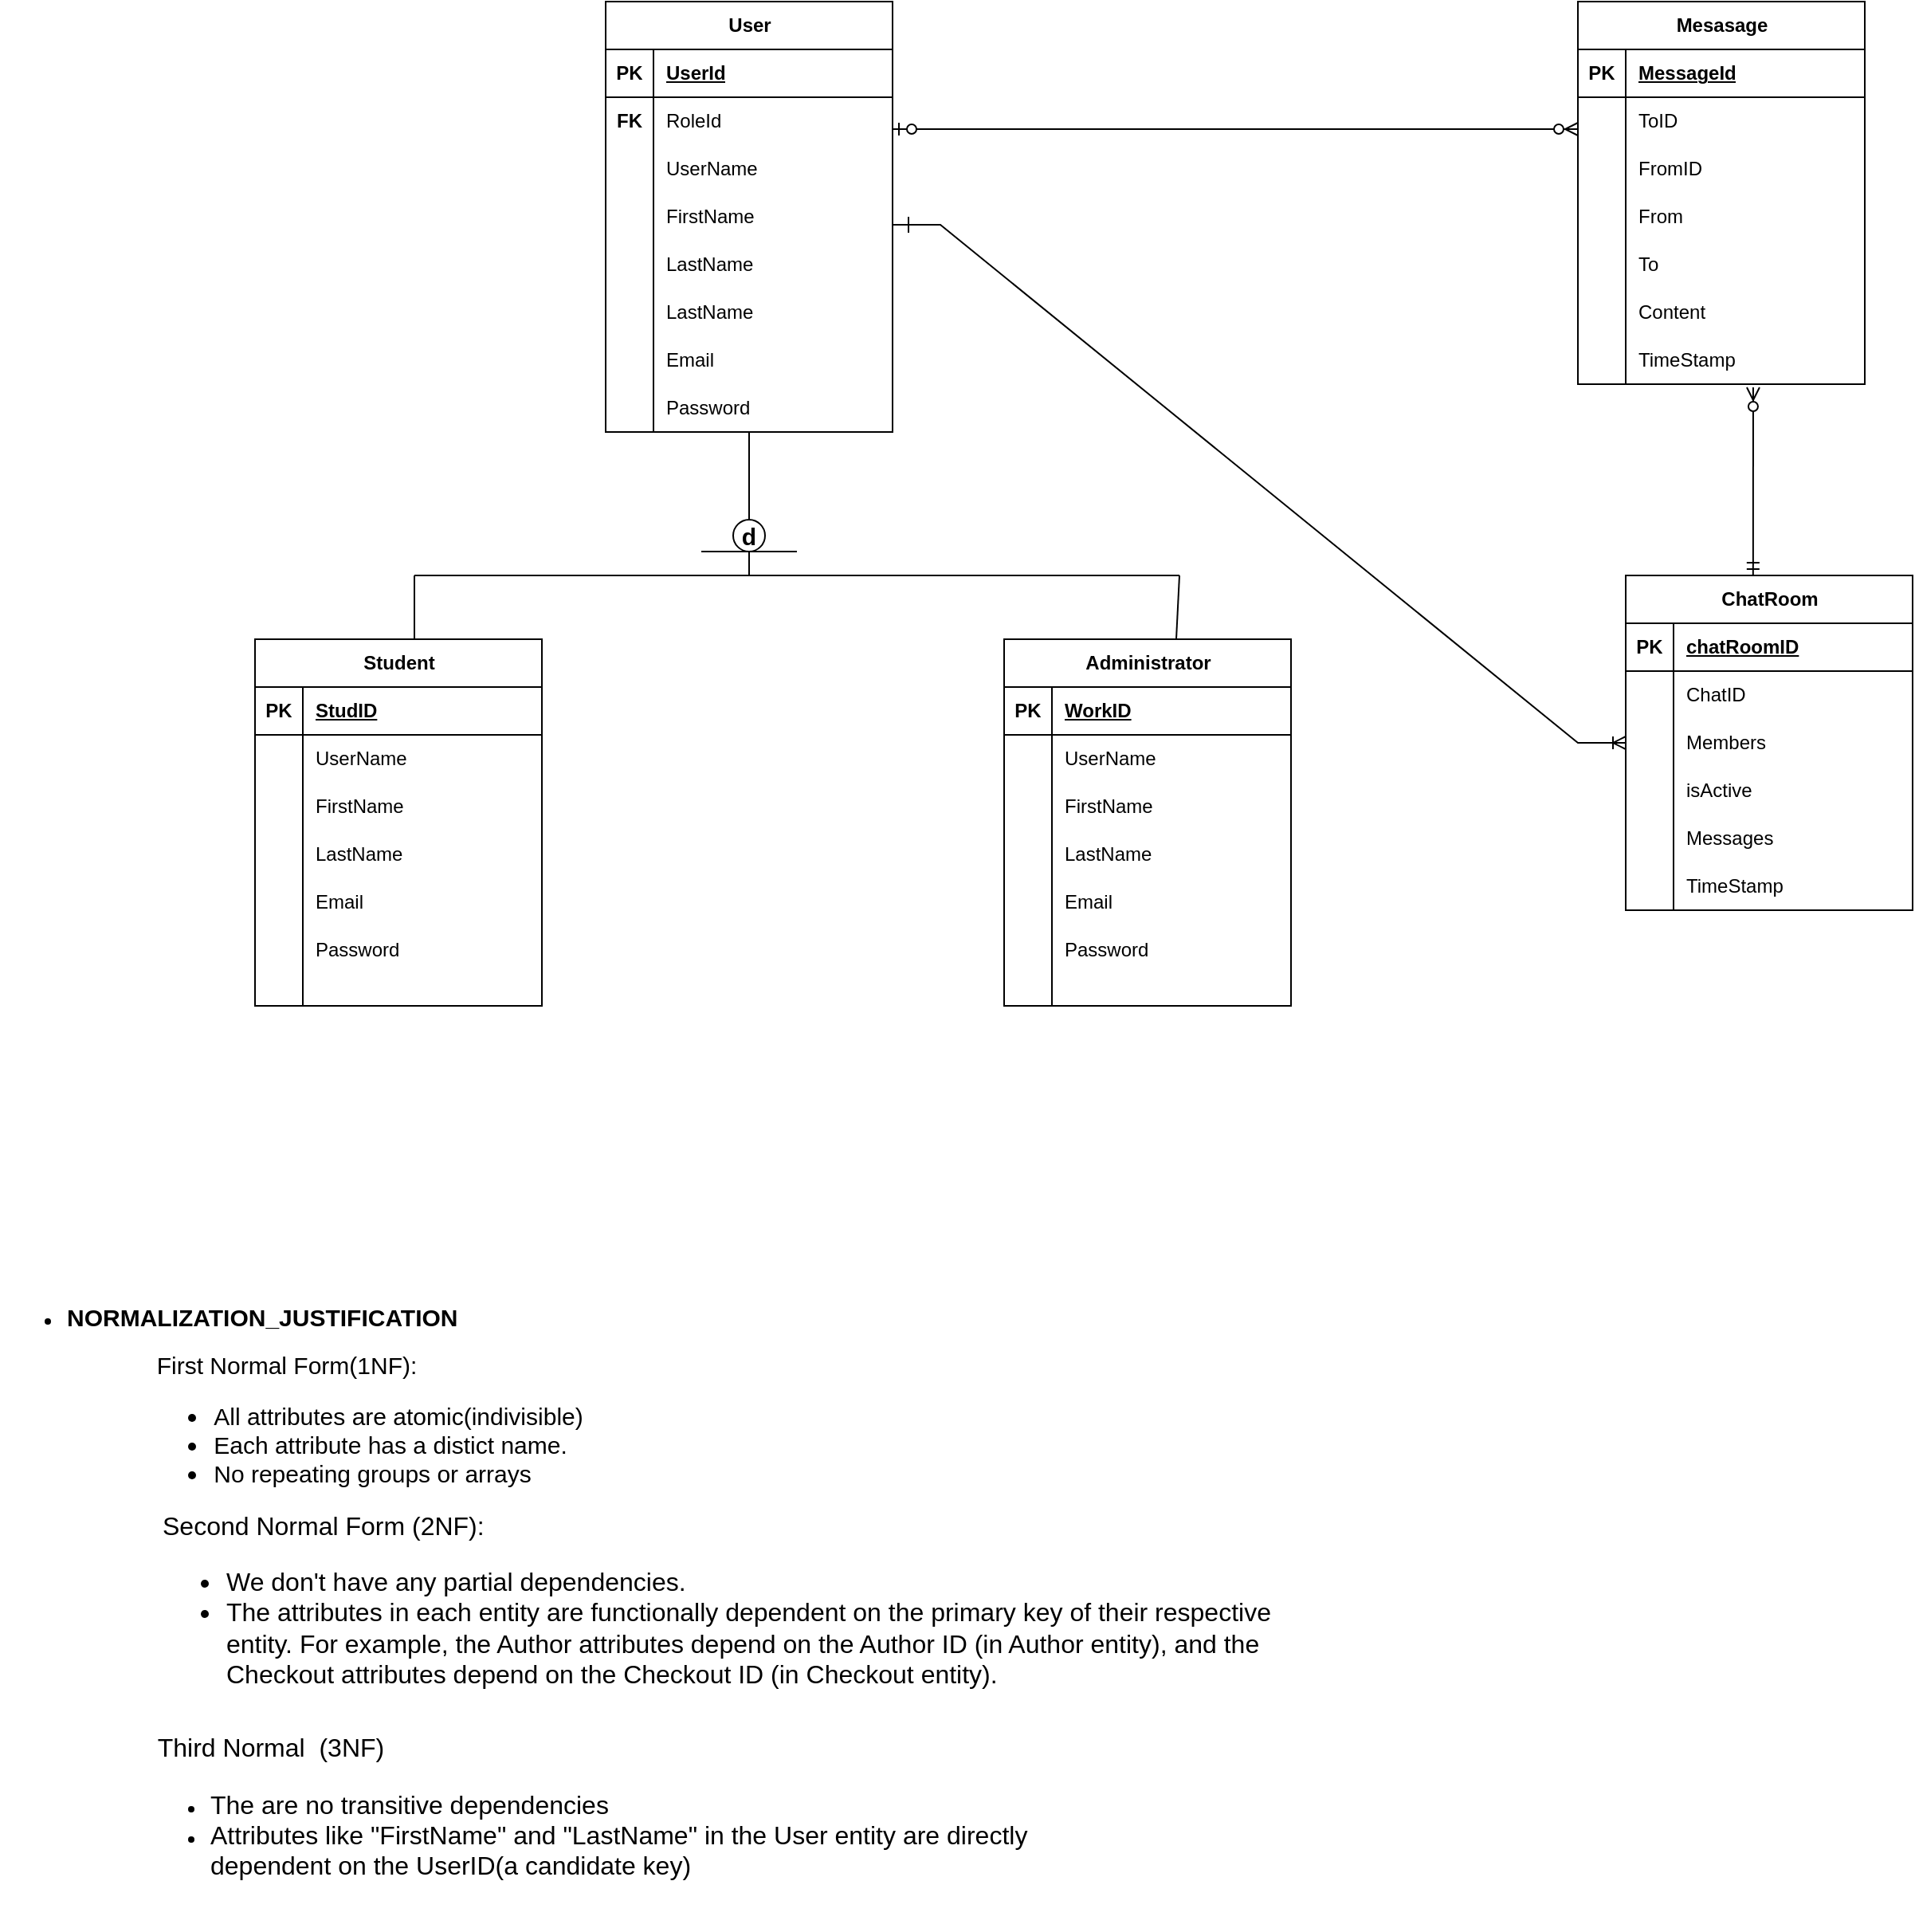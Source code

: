 <mxfile version="21.6.8" type="device">
  <diagram id="R2lEEEUBdFMjLlhIrx00" name="Page-1">
    <mxGraphModel dx="2214" dy="656" grid="1" gridSize="10" guides="1" tooltips="1" connect="1" arrows="1" fold="1" page="1" pageScale="1" pageWidth="1100" pageHeight="850" math="0" shadow="0" extFonts="Permanent Marker^https://fonts.googleapis.com/css?family=Permanent+Marker">
      <root>
        <mxCell id="0" />
        <mxCell id="1" parent="0" />
        <mxCell id="B_GMouocm1tS9XnrQGnn-32" value="" style="endArrow=none;html=1;rounded=0;entryX=0.5;entryY=1;entryDx=0;entryDy=0;" parent="1" edge="1" target="B_GMouocm1tS9XnrQGnn-30">
          <mxGeometry width="50" height="50" relative="1" as="geometry">
            <mxPoint x="-310" y="440" as="sourcePoint" />
            <mxPoint x="-250" y="395" as="targetPoint" />
          </mxGeometry>
        </mxCell>
        <mxCell id="B_GMouocm1tS9XnrQGnn-33" value="" style="endArrow=none;html=1;rounded=0;exitX=0.5;exitY=0;exitDx=0;exitDy=0;" parent="1" source="B_GMouocm1tS9XnrQGnn-30" edge="1" target="L_yw9Xob3HqOd8wi7SxS-110">
          <mxGeometry width="50" height="50" relative="1" as="geometry">
            <mxPoint x="80" y="260" as="sourcePoint" />
            <mxPoint x="80" y="220" as="targetPoint" />
          </mxGeometry>
        </mxCell>
        <mxCell id="B_GMouocm1tS9XnrQGnn-34" value="" style="endArrow=none;html=1;rounded=0;" parent="1" edge="1">
          <mxGeometry width="50" height="50" relative="1" as="geometry">
            <mxPoint x="-520" y="440" as="sourcePoint" />
            <mxPoint x="-40" y="440" as="targetPoint" />
            <Array as="points" />
          </mxGeometry>
        </mxCell>
        <mxCell id="B_GMouocm1tS9XnrQGnn-30" value="&lt;b&gt;&lt;font style=&quot;font-size: 15px;&quot;&gt;d&lt;/font&gt;&lt;/b&gt;" style="ellipse;whiteSpace=wrap;html=1;aspect=fixed;" parent="1" vertex="1">
          <mxGeometry x="-320" y="405" width="20" height="20" as="geometry" />
        </mxCell>
        <mxCell id="L_yw9Xob3HqOd8wi7SxS-33" value="Mesasage" style="shape=table;startSize=30;container=1;collapsible=1;childLayout=tableLayout;fixedRows=1;rowLines=0;fontStyle=1;align=center;resizeLast=1;html=1;" vertex="1" parent="1">
          <mxGeometry x="210" y="80" width="180" height="240" as="geometry" />
        </mxCell>
        <mxCell id="L_yw9Xob3HqOd8wi7SxS-34" value="" style="shape=tableRow;horizontal=0;startSize=0;swimlaneHead=0;swimlaneBody=0;fillColor=none;collapsible=0;dropTarget=0;points=[[0,0.5],[1,0.5]];portConstraint=eastwest;top=0;left=0;right=0;bottom=1;" vertex="1" parent="L_yw9Xob3HqOd8wi7SxS-33">
          <mxGeometry y="30" width="180" height="30" as="geometry" />
        </mxCell>
        <mxCell id="L_yw9Xob3HqOd8wi7SxS-35" value="PK" style="shape=partialRectangle;connectable=0;fillColor=none;top=0;left=0;bottom=0;right=0;fontStyle=1;overflow=hidden;whiteSpace=wrap;html=1;" vertex="1" parent="L_yw9Xob3HqOd8wi7SxS-34">
          <mxGeometry width="30" height="30" as="geometry">
            <mxRectangle width="30" height="30" as="alternateBounds" />
          </mxGeometry>
        </mxCell>
        <mxCell id="L_yw9Xob3HqOd8wi7SxS-36" value="MessageId" style="shape=partialRectangle;connectable=0;fillColor=none;top=0;left=0;bottom=0;right=0;align=left;spacingLeft=6;fontStyle=5;overflow=hidden;whiteSpace=wrap;html=1;" vertex="1" parent="L_yw9Xob3HqOd8wi7SxS-34">
          <mxGeometry x="30" width="150" height="30" as="geometry">
            <mxRectangle width="150" height="30" as="alternateBounds" />
          </mxGeometry>
        </mxCell>
        <mxCell id="L_yw9Xob3HqOd8wi7SxS-37" value="" style="shape=tableRow;horizontal=0;startSize=0;swimlaneHead=0;swimlaneBody=0;fillColor=none;collapsible=0;dropTarget=0;points=[[0,0.5],[1,0.5]];portConstraint=eastwest;top=0;left=0;right=0;bottom=0;" vertex="1" parent="L_yw9Xob3HqOd8wi7SxS-33">
          <mxGeometry y="60" width="180" height="30" as="geometry" />
        </mxCell>
        <mxCell id="L_yw9Xob3HqOd8wi7SxS-38" value="" style="shape=partialRectangle;connectable=0;fillColor=none;top=0;left=0;bottom=0;right=0;editable=1;overflow=hidden;whiteSpace=wrap;html=1;" vertex="1" parent="L_yw9Xob3HqOd8wi7SxS-37">
          <mxGeometry width="30" height="30" as="geometry">
            <mxRectangle width="30" height="30" as="alternateBounds" />
          </mxGeometry>
        </mxCell>
        <mxCell id="L_yw9Xob3HqOd8wi7SxS-39" value="ToID" style="shape=partialRectangle;connectable=0;fillColor=none;top=0;left=0;bottom=0;right=0;align=left;spacingLeft=6;overflow=hidden;whiteSpace=wrap;html=1;" vertex="1" parent="L_yw9Xob3HqOd8wi7SxS-37">
          <mxGeometry x="30" width="150" height="30" as="geometry">
            <mxRectangle width="150" height="30" as="alternateBounds" />
          </mxGeometry>
        </mxCell>
        <mxCell id="L_yw9Xob3HqOd8wi7SxS-40" value="" style="shape=tableRow;horizontal=0;startSize=0;swimlaneHead=0;swimlaneBody=0;fillColor=none;collapsible=0;dropTarget=0;points=[[0,0.5],[1,0.5]];portConstraint=eastwest;top=0;left=0;right=0;bottom=0;" vertex="1" parent="L_yw9Xob3HqOd8wi7SxS-33">
          <mxGeometry y="90" width="180" height="30" as="geometry" />
        </mxCell>
        <mxCell id="L_yw9Xob3HqOd8wi7SxS-41" value="" style="shape=partialRectangle;connectable=0;fillColor=none;top=0;left=0;bottom=0;right=0;editable=1;overflow=hidden;whiteSpace=wrap;html=1;" vertex="1" parent="L_yw9Xob3HqOd8wi7SxS-40">
          <mxGeometry width="30" height="30" as="geometry">
            <mxRectangle width="30" height="30" as="alternateBounds" />
          </mxGeometry>
        </mxCell>
        <mxCell id="L_yw9Xob3HqOd8wi7SxS-42" value="FromID" style="shape=partialRectangle;connectable=0;fillColor=none;top=0;left=0;bottom=0;right=0;align=left;spacingLeft=6;overflow=hidden;whiteSpace=wrap;html=1;" vertex="1" parent="L_yw9Xob3HqOd8wi7SxS-40">
          <mxGeometry x="30" width="150" height="30" as="geometry">
            <mxRectangle width="150" height="30" as="alternateBounds" />
          </mxGeometry>
        </mxCell>
        <mxCell id="L_yw9Xob3HqOd8wi7SxS-43" value="" style="shape=tableRow;horizontal=0;startSize=0;swimlaneHead=0;swimlaneBody=0;fillColor=none;collapsible=0;dropTarget=0;points=[[0,0.5],[1,0.5]];portConstraint=eastwest;top=0;left=0;right=0;bottom=0;" vertex="1" parent="L_yw9Xob3HqOd8wi7SxS-33">
          <mxGeometry y="120" width="180" height="30" as="geometry" />
        </mxCell>
        <mxCell id="L_yw9Xob3HqOd8wi7SxS-44" value="" style="shape=partialRectangle;connectable=0;fillColor=none;top=0;left=0;bottom=0;right=0;editable=1;overflow=hidden;whiteSpace=wrap;html=1;" vertex="1" parent="L_yw9Xob3HqOd8wi7SxS-43">
          <mxGeometry width="30" height="30" as="geometry">
            <mxRectangle width="30" height="30" as="alternateBounds" />
          </mxGeometry>
        </mxCell>
        <mxCell id="L_yw9Xob3HqOd8wi7SxS-45" value="From" style="shape=partialRectangle;connectable=0;fillColor=none;top=0;left=0;bottom=0;right=0;align=left;spacingLeft=6;overflow=hidden;whiteSpace=wrap;html=1;" vertex="1" parent="L_yw9Xob3HqOd8wi7SxS-43">
          <mxGeometry x="30" width="150" height="30" as="geometry">
            <mxRectangle width="150" height="30" as="alternateBounds" />
          </mxGeometry>
        </mxCell>
        <mxCell id="L_yw9Xob3HqOd8wi7SxS-46" value="" style="shape=tableRow;horizontal=0;startSize=0;swimlaneHead=0;swimlaneBody=0;fillColor=none;collapsible=0;dropTarget=0;points=[[0,0.5],[1,0.5]];portConstraint=eastwest;top=0;left=0;right=0;bottom=0;" vertex="1" parent="L_yw9Xob3HqOd8wi7SxS-33">
          <mxGeometry y="150" width="180" height="30" as="geometry" />
        </mxCell>
        <mxCell id="L_yw9Xob3HqOd8wi7SxS-47" value="" style="shape=partialRectangle;connectable=0;fillColor=none;top=0;left=0;bottom=0;right=0;editable=1;overflow=hidden;whiteSpace=wrap;html=1;" vertex="1" parent="L_yw9Xob3HqOd8wi7SxS-46">
          <mxGeometry width="30" height="30" as="geometry">
            <mxRectangle width="30" height="30" as="alternateBounds" />
          </mxGeometry>
        </mxCell>
        <mxCell id="L_yw9Xob3HqOd8wi7SxS-48" value="To" style="shape=partialRectangle;connectable=0;fillColor=none;top=0;left=0;bottom=0;right=0;align=left;spacingLeft=6;overflow=hidden;whiteSpace=wrap;html=1;" vertex="1" parent="L_yw9Xob3HqOd8wi7SxS-46">
          <mxGeometry x="30" width="150" height="30" as="geometry">
            <mxRectangle width="150" height="30" as="alternateBounds" />
          </mxGeometry>
        </mxCell>
        <mxCell id="L_yw9Xob3HqOd8wi7SxS-85" value="" style="shape=tableRow;horizontal=0;startSize=0;swimlaneHead=0;swimlaneBody=0;fillColor=none;collapsible=0;dropTarget=0;points=[[0,0.5],[1,0.5]];portConstraint=eastwest;top=0;left=0;right=0;bottom=0;" vertex="1" parent="L_yw9Xob3HqOd8wi7SxS-33">
          <mxGeometry y="180" width="180" height="30" as="geometry" />
        </mxCell>
        <mxCell id="L_yw9Xob3HqOd8wi7SxS-86" value="" style="shape=partialRectangle;connectable=0;fillColor=none;top=0;left=0;bottom=0;right=0;editable=1;overflow=hidden;whiteSpace=wrap;html=1;" vertex="1" parent="L_yw9Xob3HqOd8wi7SxS-85">
          <mxGeometry width="30" height="30" as="geometry">
            <mxRectangle width="30" height="30" as="alternateBounds" />
          </mxGeometry>
        </mxCell>
        <mxCell id="L_yw9Xob3HqOd8wi7SxS-87" value="Content" style="shape=partialRectangle;connectable=0;fillColor=none;top=0;left=0;bottom=0;right=0;align=left;spacingLeft=6;overflow=hidden;whiteSpace=wrap;html=1;" vertex="1" parent="L_yw9Xob3HqOd8wi7SxS-85">
          <mxGeometry x="30" width="150" height="30" as="geometry">
            <mxRectangle width="150" height="30" as="alternateBounds" />
          </mxGeometry>
        </mxCell>
        <mxCell id="L_yw9Xob3HqOd8wi7SxS-88" value="" style="shape=tableRow;horizontal=0;startSize=0;swimlaneHead=0;swimlaneBody=0;fillColor=none;collapsible=0;dropTarget=0;points=[[0,0.5],[1,0.5]];portConstraint=eastwest;top=0;left=0;right=0;bottom=0;" vertex="1" parent="L_yw9Xob3HqOd8wi7SxS-33">
          <mxGeometry y="210" width="180" height="30" as="geometry" />
        </mxCell>
        <mxCell id="L_yw9Xob3HqOd8wi7SxS-89" value="" style="shape=partialRectangle;connectable=0;fillColor=none;top=0;left=0;bottom=0;right=0;editable=1;overflow=hidden;whiteSpace=wrap;html=1;" vertex="1" parent="L_yw9Xob3HqOd8wi7SxS-88">
          <mxGeometry width="30" height="30" as="geometry">
            <mxRectangle width="30" height="30" as="alternateBounds" />
          </mxGeometry>
        </mxCell>
        <mxCell id="L_yw9Xob3HqOd8wi7SxS-90" value="TimeStamp" style="shape=partialRectangle;connectable=0;fillColor=none;top=0;left=0;bottom=0;right=0;align=left;spacingLeft=6;overflow=hidden;whiteSpace=wrap;html=1;" vertex="1" parent="L_yw9Xob3HqOd8wi7SxS-88">
          <mxGeometry x="30" width="150" height="30" as="geometry">
            <mxRectangle width="150" height="30" as="alternateBounds" />
          </mxGeometry>
        </mxCell>
        <mxCell id="L_yw9Xob3HqOd8wi7SxS-91" value="User" style="shape=table;startSize=30;container=1;collapsible=1;childLayout=tableLayout;fixedRows=1;rowLines=0;fontStyle=1;align=center;resizeLast=1;html=1;" vertex="1" parent="1">
          <mxGeometry x="-400" y="80" width="180" height="270" as="geometry" />
        </mxCell>
        <mxCell id="L_yw9Xob3HqOd8wi7SxS-92" value="" style="shape=tableRow;horizontal=0;startSize=0;swimlaneHead=0;swimlaneBody=0;fillColor=none;collapsible=0;dropTarget=0;points=[[0,0.5],[1,0.5]];portConstraint=eastwest;top=0;left=0;right=0;bottom=1;" vertex="1" parent="L_yw9Xob3HqOd8wi7SxS-91">
          <mxGeometry y="30" width="180" height="30" as="geometry" />
        </mxCell>
        <mxCell id="L_yw9Xob3HqOd8wi7SxS-93" value="PK" style="shape=partialRectangle;connectable=0;fillColor=none;top=0;left=0;bottom=0;right=0;fontStyle=1;overflow=hidden;whiteSpace=wrap;html=1;" vertex="1" parent="L_yw9Xob3HqOd8wi7SxS-92">
          <mxGeometry width="30" height="30" as="geometry">
            <mxRectangle width="30" height="30" as="alternateBounds" />
          </mxGeometry>
        </mxCell>
        <mxCell id="L_yw9Xob3HqOd8wi7SxS-94" value="UserId" style="shape=partialRectangle;connectable=0;fillColor=none;top=0;left=0;bottom=0;right=0;align=left;spacingLeft=6;fontStyle=5;overflow=hidden;whiteSpace=wrap;html=1;" vertex="1" parent="L_yw9Xob3HqOd8wi7SxS-92">
          <mxGeometry x="30" width="150" height="30" as="geometry">
            <mxRectangle width="150" height="30" as="alternateBounds" />
          </mxGeometry>
        </mxCell>
        <mxCell id="L_yw9Xob3HqOd8wi7SxS-95" value="" style="shape=tableRow;horizontal=0;startSize=0;swimlaneHead=0;swimlaneBody=0;fillColor=none;collapsible=0;dropTarget=0;points=[[0,0.5],[1,0.5]];portConstraint=eastwest;top=0;left=0;right=0;bottom=0;" vertex="1" parent="L_yw9Xob3HqOd8wi7SxS-91">
          <mxGeometry y="60" width="180" height="30" as="geometry" />
        </mxCell>
        <mxCell id="L_yw9Xob3HqOd8wi7SxS-96" value="&lt;b&gt;FK&lt;/b&gt;" style="shape=partialRectangle;connectable=0;fillColor=none;top=0;left=0;bottom=0;right=0;editable=1;overflow=hidden;whiteSpace=wrap;html=1;" vertex="1" parent="L_yw9Xob3HqOd8wi7SxS-95">
          <mxGeometry width="30" height="30" as="geometry">
            <mxRectangle width="30" height="30" as="alternateBounds" />
          </mxGeometry>
        </mxCell>
        <mxCell id="L_yw9Xob3HqOd8wi7SxS-97" value="RoleId" style="shape=partialRectangle;connectable=0;fillColor=none;top=0;left=0;bottom=0;right=0;align=left;spacingLeft=6;overflow=hidden;whiteSpace=wrap;html=1;" vertex="1" parent="L_yw9Xob3HqOd8wi7SxS-95">
          <mxGeometry x="30" width="150" height="30" as="geometry">
            <mxRectangle width="150" height="30" as="alternateBounds" />
          </mxGeometry>
        </mxCell>
        <mxCell id="L_yw9Xob3HqOd8wi7SxS-98" value="" style="shape=tableRow;horizontal=0;startSize=0;swimlaneHead=0;swimlaneBody=0;fillColor=none;collapsible=0;dropTarget=0;points=[[0,0.5],[1,0.5]];portConstraint=eastwest;top=0;left=0;right=0;bottom=0;" vertex="1" parent="L_yw9Xob3HqOd8wi7SxS-91">
          <mxGeometry y="90" width="180" height="30" as="geometry" />
        </mxCell>
        <mxCell id="L_yw9Xob3HqOd8wi7SxS-99" value="" style="shape=partialRectangle;connectable=0;fillColor=none;top=0;left=0;bottom=0;right=0;editable=1;overflow=hidden;whiteSpace=wrap;html=1;" vertex="1" parent="L_yw9Xob3HqOd8wi7SxS-98">
          <mxGeometry width="30" height="30" as="geometry">
            <mxRectangle width="30" height="30" as="alternateBounds" />
          </mxGeometry>
        </mxCell>
        <mxCell id="L_yw9Xob3HqOd8wi7SxS-100" value="UserName" style="shape=partialRectangle;connectable=0;fillColor=none;top=0;left=0;bottom=0;right=0;align=left;spacingLeft=6;overflow=hidden;whiteSpace=wrap;html=1;" vertex="1" parent="L_yw9Xob3HqOd8wi7SxS-98">
          <mxGeometry x="30" width="150" height="30" as="geometry">
            <mxRectangle width="150" height="30" as="alternateBounds" />
          </mxGeometry>
        </mxCell>
        <mxCell id="L_yw9Xob3HqOd8wi7SxS-101" value="" style="shape=tableRow;horizontal=0;startSize=0;swimlaneHead=0;swimlaneBody=0;fillColor=none;collapsible=0;dropTarget=0;points=[[0,0.5],[1,0.5]];portConstraint=eastwest;top=0;left=0;right=0;bottom=0;" vertex="1" parent="L_yw9Xob3HqOd8wi7SxS-91">
          <mxGeometry y="120" width="180" height="30" as="geometry" />
        </mxCell>
        <mxCell id="L_yw9Xob3HqOd8wi7SxS-102" value="" style="shape=partialRectangle;connectable=0;fillColor=none;top=0;left=0;bottom=0;right=0;editable=1;overflow=hidden;whiteSpace=wrap;html=1;" vertex="1" parent="L_yw9Xob3HqOd8wi7SxS-101">
          <mxGeometry width="30" height="30" as="geometry">
            <mxRectangle width="30" height="30" as="alternateBounds" />
          </mxGeometry>
        </mxCell>
        <mxCell id="L_yw9Xob3HqOd8wi7SxS-103" value="FirstName" style="shape=partialRectangle;connectable=0;fillColor=none;top=0;left=0;bottom=0;right=0;align=left;spacingLeft=6;overflow=hidden;whiteSpace=wrap;html=1;" vertex="1" parent="L_yw9Xob3HqOd8wi7SxS-101">
          <mxGeometry x="30" width="150" height="30" as="geometry">
            <mxRectangle width="150" height="30" as="alternateBounds" />
          </mxGeometry>
        </mxCell>
        <mxCell id="L_yw9Xob3HqOd8wi7SxS-104" value="" style="shape=tableRow;horizontal=0;startSize=0;swimlaneHead=0;swimlaneBody=0;fillColor=none;collapsible=0;dropTarget=0;points=[[0,0.5],[1,0.5]];portConstraint=eastwest;top=0;left=0;right=0;bottom=0;" vertex="1" parent="L_yw9Xob3HqOd8wi7SxS-91">
          <mxGeometry y="150" width="180" height="30" as="geometry" />
        </mxCell>
        <mxCell id="L_yw9Xob3HqOd8wi7SxS-105" value="" style="shape=partialRectangle;connectable=0;fillColor=none;top=0;left=0;bottom=0;right=0;editable=1;overflow=hidden;whiteSpace=wrap;html=1;" vertex="1" parent="L_yw9Xob3HqOd8wi7SxS-104">
          <mxGeometry width="30" height="30" as="geometry">
            <mxRectangle width="30" height="30" as="alternateBounds" />
          </mxGeometry>
        </mxCell>
        <mxCell id="L_yw9Xob3HqOd8wi7SxS-106" value="LastName" style="shape=partialRectangle;connectable=0;fillColor=none;top=0;left=0;bottom=0;right=0;align=left;spacingLeft=6;overflow=hidden;whiteSpace=wrap;html=1;" vertex="1" parent="L_yw9Xob3HqOd8wi7SxS-104">
          <mxGeometry x="30" width="150" height="30" as="geometry">
            <mxRectangle width="150" height="30" as="alternateBounds" />
          </mxGeometry>
        </mxCell>
        <mxCell id="L_yw9Xob3HqOd8wi7SxS-204" value="" style="shape=tableRow;horizontal=0;startSize=0;swimlaneHead=0;swimlaneBody=0;fillColor=none;collapsible=0;dropTarget=0;points=[[0,0.5],[1,0.5]];portConstraint=eastwest;top=0;left=0;right=0;bottom=0;" vertex="1" parent="L_yw9Xob3HqOd8wi7SxS-91">
          <mxGeometry y="180" width="180" height="30" as="geometry" />
        </mxCell>
        <mxCell id="L_yw9Xob3HqOd8wi7SxS-205" value="" style="shape=partialRectangle;connectable=0;fillColor=none;top=0;left=0;bottom=0;right=0;editable=1;overflow=hidden;whiteSpace=wrap;html=1;" vertex="1" parent="L_yw9Xob3HqOd8wi7SxS-204">
          <mxGeometry width="30" height="30" as="geometry">
            <mxRectangle width="30" height="30" as="alternateBounds" />
          </mxGeometry>
        </mxCell>
        <mxCell id="L_yw9Xob3HqOd8wi7SxS-206" value="LastName" style="shape=partialRectangle;connectable=0;fillColor=none;top=0;left=0;bottom=0;right=0;align=left;spacingLeft=6;overflow=hidden;whiteSpace=wrap;html=1;" vertex="1" parent="L_yw9Xob3HqOd8wi7SxS-204">
          <mxGeometry x="30" width="150" height="30" as="geometry">
            <mxRectangle width="150" height="30" as="alternateBounds" />
          </mxGeometry>
        </mxCell>
        <mxCell id="L_yw9Xob3HqOd8wi7SxS-107" value="" style="shape=tableRow;horizontal=0;startSize=0;swimlaneHead=0;swimlaneBody=0;fillColor=none;collapsible=0;dropTarget=0;points=[[0,0.5],[1,0.5]];portConstraint=eastwest;top=0;left=0;right=0;bottom=0;" vertex="1" parent="L_yw9Xob3HqOd8wi7SxS-91">
          <mxGeometry y="210" width="180" height="30" as="geometry" />
        </mxCell>
        <mxCell id="L_yw9Xob3HqOd8wi7SxS-108" value="" style="shape=partialRectangle;connectable=0;fillColor=none;top=0;left=0;bottom=0;right=0;editable=1;overflow=hidden;whiteSpace=wrap;html=1;" vertex="1" parent="L_yw9Xob3HqOd8wi7SxS-107">
          <mxGeometry width="30" height="30" as="geometry">
            <mxRectangle width="30" height="30" as="alternateBounds" />
          </mxGeometry>
        </mxCell>
        <mxCell id="L_yw9Xob3HqOd8wi7SxS-109" value="Email" style="shape=partialRectangle;connectable=0;fillColor=none;top=0;left=0;bottom=0;right=0;align=left;spacingLeft=6;overflow=hidden;whiteSpace=wrap;html=1;" vertex="1" parent="L_yw9Xob3HqOd8wi7SxS-107">
          <mxGeometry x="30" width="150" height="30" as="geometry">
            <mxRectangle width="150" height="30" as="alternateBounds" />
          </mxGeometry>
        </mxCell>
        <mxCell id="L_yw9Xob3HqOd8wi7SxS-110" value="" style="shape=tableRow;horizontal=0;startSize=0;swimlaneHead=0;swimlaneBody=0;fillColor=none;collapsible=0;dropTarget=0;points=[[0,0.5],[1,0.5]];portConstraint=eastwest;top=0;left=0;right=0;bottom=0;" vertex="1" parent="L_yw9Xob3HqOd8wi7SxS-91">
          <mxGeometry y="240" width="180" height="30" as="geometry" />
        </mxCell>
        <mxCell id="L_yw9Xob3HqOd8wi7SxS-111" value="" style="shape=partialRectangle;connectable=0;fillColor=none;top=0;left=0;bottom=0;right=0;editable=1;overflow=hidden;whiteSpace=wrap;html=1;" vertex="1" parent="L_yw9Xob3HqOd8wi7SxS-110">
          <mxGeometry width="30" height="30" as="geometry">
            <mxRectangle width="30" height="30" as="alternateBounds" />
          </mxGeometry>
        </mxCell>
        <mxCell id="L_yw9Xob3HqOd8wi7SxS-112" value="Password" style="shape=partialRectangle;connectable=0;fillColor=none;top=0;left=0;bottom=0;right=0;align=left;spacingLeft=6;overflow=hidden;whiteSpace=wrap;html=1;" vertex="1" parent="L_yw9Xob3HqOd8wi7SxS-110">
          <mxGeometry x="30" width="150" height="30" as="geometry">
            <mxRectangle width="150" height="30" as="alternateBounds" />
          </mxGeometry>
        </mxCell>
        <mxCell id="L_yw9Xob3HqOd8wi7SxS-114" value="ChatRoom" style="shape=table;startSize=30;container=1;collapsible=1;childLayout=tableLayout;fixedRows=1;rowLines=0;fontStyle=1;align=center;resizeLast=1;html=1;" vertex="1" parent="1">
          <mxGeometry x="240" y="440" width="180" height="210" as="geometry" />
        </mxCell>
        <mxCell id="L_yw9Xob3HqOd8wi7SxS-115" value="" style="shape=tableRow;horizontal=0;startSize=0;swimlaneHead=0;swimlaneBody=0;fillColor=none;collapsible=0;dropTarget=0;points=[[0,0.5],[1,0.5]];portConstraint=eastwest;top=0;left=0;right=0;bottom=1;" vertex="1" parent="L_yw9Xob3HqOd8wi7SxS-114">
          <mxGeometry y="30" width="180" height="30" as="geometry" />
        </mxCell>
        <mxCell id="L_yw9Xob3HqOd8wi7SxS-116" value="PK" style="shape=partialRectangle;connectable=0;fillColor=none;top=0;left=0;bottom=0;right=0;fontStyle=1;overflow=hidden;whiteSpace=wrap;html=1;" vertex="1" parent="L_yw9Xob3HqOd8wi7SxS-115">
          <mxGeometry width="30" height="30" as="geometry">
            <mxRectangle width="30" height="30" as="alternateBounds" />
          </mxGeometry>
        </mxCell>
        <mxCell id="L_yw9Xob3HqOd8wi7SxS-117" value="chatRoomID" style="shape=partialRectangle;connectable=0;fillColor=none;top=0;left=0;bottom=0;right=0;align=left;spacingLeft=6;fontStyle=5;overflow=hidden;whiteSpace=wrap;html=1;" vertex="1" parent="L_yw9Xob3HqOd8wi7SxS-115">
          <mxGeometry x="30" width="150" height="30" as="geometry">
            <mxRectangle width="150" height="30" as="alternateBounds" />
          </mxGeometry>
        </mxCell>
        <mxCell id="L_yw9Xob3HqOd8wi7SxS-118" value="" style="shape=tableRow;horizontal=0;startSize=0;swimlaneHead=0;swimlaneBody=0;fillColor=none;collapsible=0;dropTarget=0;points=[[0,0.5],[1,0.5]];portConstraint=eastwest;top=0;left=0;right=0;bottom=0;" vertex="1" parent="L_yw9Xob3HqOd8wi7SxS-114">
          <mxGeometry y="60" width="180" height="30" as="geometry" />
        </mxCell>
        <mxCell id="L_yw9Xob3HqOd8wi7SxS-119" value="" style="shape=partialRectangle;connectable=0;fillColor=none;top=0;left=0;bottom=0;right=0;editable=1;overflow=hidden;whiteSpace=wrap;html=1;" vertex="1" parent="L_yw9Xob3HqOd8wi7SxS-118">
          <mxGeometry width="30" height="30" as="geometry">
            <mxRectangle width="30" height="30" as="alternateBounds" />
          </mxGeometry>
        </mxCell>
        <mxCell id="L_yw9Xob3HqOd8wi7SxS-120" value="ChatID" style="shape=partialRectangle;connectable=0;fillColor=none;top=0;left=0;bottom=0;right=0;align=left;spacingLeft=6;overflow=hidden;whiteSpace=wrap;html=1;" vertex="1" parent="L_yw9Xob3HqOd8wi7SxS-118">
          <mxGeometry x="30" width="150" height="30" as="geometry">
            <mxRectangle width="150" height="30" as="alternateBounds" />
          </mxGeometry>
        </mxCell>
        <mxCell id="L_yw9Xob3HqOd8wi7SxS-121" value="" style="shape=tableRow;horizontal=0;startSize=0;swimlaneHead=0;swimlaneBody=0;fillColor=none;collapsible=0;dropTarget=0;points=[[0,0.5],[1,0.5]];portConstraint=eastwest;top=0;left=0;right=0;bottom=0;" vertex="1" parent="L_yw9Xob3HqOd8wi7SxS-114">
          <mxGeometry y="90" width="180" height="30" as="geometry" />
        </mxCell>
        <mxCell id="L_yw9Xob3HqOd8wi7SxS-122" value="" style="shape=partialRectangle;connectable=0;fillColor=none;top=0;left=0;bottom=0;right=0;editable=1;overflow=hidden;whiteSpace=wrap;html=1;" vertex="1" parent="L_yw9Xob3HqOd8wi7SxS-121">
          <mxGeometry width="30" height="30" as="geometry">
            <mxRectangle width="30" height="30" as="alternateBounds" />
          </mxGeometry>
        </mxCell>
        <mxCell id="L_yw9Xob3HqOd8wi7SxS-123" value="Members" style="shape=partialRectangle;connectable=0;fillColor=none;top=0;left=0;bottom=0;right=0;align=left;spacingLeft=6;overflow=hidden;whiteSpace=wrap;html=1;" vertex="1" parent="L_yw9Xob3HqOd8wi7SxS-121">
          <mxGeometry x="30" width="150" height="30" as="geometry">
            <mxRectangle width="150" height="30" as="alternateBounds" />
          </mxGeometry>
        </mxCell>
        <mxCell id="L_yw9Xob3HqOd8wi7SxS-124" value="" style="shape=tableRow;horizontal=0;startSize=0;swimlaneHead=0;swimlaneBody=0;fillColor=none;collapsible=0;dropTarget=0;points=[[0,0.5],[1,0.5]];portConstraint=eastwest;top=0;left=0;right=0;bottom=0;" vertex="1" parent="L_yw9Xob3HqOd8wi7SxS-114">
          <mxGeometry y="120" width="180" height="30" as="geometry" />
        </mxCell>
        <mxCell id="L_yw9Xob3HqOd8wi7SxS-125" value="" style="shape=partialRectangle;connectable=0;fillColor=none;top=0;left=0;bottom=0;right=0;editable=1;overflow=hidden;whiteSpace=wrap;html=1;" vertex="1" parent="L_yw9Xob3HqOd8wi7SxS-124">
          <mxGeometry width="30" height="30" as="geometry">
            <mxRectangle width="30" height="30" as="alternateBounds" />
          </mxGeometry>
        </mxCell>
        <mxCell id="L_yw9Xob3HqOd8wi7SxS-126" value="isActive" style="shape=partialRectangle;connectable=0;fillColor=none;top=0;left=0;bottom=0;right=0;align=left;spacingLeft=6;overflow=hidden;whiteSpace=wrap;html=1;" vertex="1" parent="L_yw9Xob3HqOd8wi7SxS-124">
          <mxGeometry x="30" width="150" height="30" as="geometry">
            <mxRectangle width="150" height="30" as="alternateBounds" />
          </mxGeometry>
        </mxCell>
        <mxCell id="L_yw9Xob3HqOd8wi7SxS-140" value="" style="shape=tableRow;horizontal=0;startSize=0;swimlaneHead=0;swimlaneBody=0;fillColor=none;collapsible=0;dropTarget=0;points=[[0,0.5],[1,0.5]];portConstraint=eastwest;top=0;left=0;right=0;bottom=0;" vertex="1" parent="L_yw9Xob3HqOd8wi7SxS-114">
          <mxGeometry y="150" width="180" height="30" as="geometry" />
        </mxCell>
        <mxCell id="L_yw9Xob3HqOd8wi7SxS-141" value="" style="shape=partialRectangle;connectable=0;fillColor=none;top=0;left=0;bottom=0;right=0;editable=1;overflow=hidden;whiteSpace=wrap;html=1;" vertex="1" parent="L_yw9Xob3HqOd8wi7SxS-140">
          <mxGeometry width="30" height="30" as="geometry">
            <mxRectangle width="30" height="30" as="alternateBounds" />
          </mxGeometry>
        </mxCell>
        <mxCell id="L_yw9Xob3HqOd8wi7SxS-142" value="Messages" style="shape=partialRectangle;connectable=0;fillColor=none;top=0;left=0;bottom=0;right=0;align=left;spacingLeft=6;overflow=hidden;whiteSpace=wrap;html=1;" vertex="1" parent="L_yw9Xob3HqOd8wi7SxS-140">
          <mxGeometry x="30" width="150" height="30" as="geometry">
            <mxRectangle width="150" height="30" as="alternateBounds" />
          </mxGeometry>
        </mxCell>
        <mxCell id="L_yw9Xob3HqOd8wi7SxS-143" value="" style="shape=tableRow;horizontal=0;startSize=0;swimlaneHead=0;swimlaneBody=0;fillColor=none;collapsible=0;dropTarget=0;points=[[0,0.5],[1,0.5]];portConstraint=eastwest;top=0;left=0;right=0;bottom=0;" vertex="1" parent="L_yw9Xob3HqOd8wi7SxS-114">
          <mxGeometry y="180" width="180" height="30" as="geometry" />
        </mxCell>
        <mxCell id="L_yw9Xob3HqOd8wi7SxS-144" value="" style="shape=partialRectangle;connectable=0;fillColor=none;top=0;left=0;bottom=0;right=0;editable=1;overflow=hidden;whiteSpace=wrap;html=1;" vertex="1" parent="L_yw9Xob3HqOd8wi7SxS-143">
          <mxGeometry width="30" height="30" as="geometry">
            <mxRectangle width="30" height="30" as="alternateBounds" />
          </mxGeometry>
        </mxCell>
        <mxCell id="L_yw9Xob3HqOd8wi7SxS-145" value="TimeStamp" style="shape=partialRectangle;connectable=0;fillColor=none;top=0;left=0;bottom=0;right=0;align=left;spacingLeft=6;overflow=hidden;whiteSpace=wrap;html=1;" vertex="1" parent="L_yw9Xob3HqOd8wi7SxS-143">
          <mxGeometry x="30" width="150" height="30" as="geometry">
            <mxRectangle width="150" height="30" as="alternateBounds" />
          </mxGeometry>
        </mxCell>
        <mxCell id="L_yw9Xob3HqOd8wi7SxS-146" value="Student" style="shape=table;startSize=30;container=1;collapsible=1;childLayout=tableLayout;fixedRows=1;rowLines=0;fontStyle=1;align=center;resizeLast=1;html=1;" vertex="1" parent="1">
          <mxGeometry x="-620" y="480" width="180" height="230" as="geometry" />
        </mxCell>
        <mxCell id="L_yw9Xob3HqOd8wi7SxS-147" value="" style="shape=tableRow;horizontal=0;startSize=0;swimlaneHead=0;swimlaneBody=0;fillColor=none;collapsible=0;dropTarget=0;points=[[0,0.5],[1,0.5]];portConstraint=eastwest;top=0;left=0;right=0;bottom=1;" vertex="1" parent="L_yw9Xob3HqOd8wi7SxS-146">
          <mxGeometry y="30" width="180" height="30" as="geometry" />
        </mxCell>
        <mxCell id="L_yw9Xob3HqOd8wi7SxS-148" value="PK" style="shape=partialRectangle;connectable=0;fillColor=none;top=0;left=0;bottom=0;right=0;fontStyle=1;overflow=hidden;whiteSpace=wrap;html=1;" vertex="1" parent="L_yw9Xob3HqOd8wi7SxS-147">
          <mxGeometry width="30" height="30" as="geometry">
            <mxRectangle width="30" height="30" as="alternateBounds" />
          </mxGeometry>
        </mxCell>
        <mxCell id="L_yw9Xob3HqOd8wi7SxS-149" value="StudID" style="shape=partialRectangle;connectable=0;fillColor=none;top=0;left=0;bottom=0;right=0;align=left;spacingLeft=6;fontStyle=5;overflow=hidden;whiteSpace=wrap;html=1;" vertex="1" parent="L_yw9Xob3HqOd8wi7SxS-147">
          <mxGeometry x="30" width="150" height="30" as="geometry">
            <mxRectangle width="150" height="30" as="alternateBounds" />
          </mxGeometry>
        </mxCell>
        <mxCell id="L_yw9Xob3HqOd8wi7SxS-150" value="" style="shape=tableRow;horizontal=0;startSize=0;swimlaneHead=0;swimlaneBody=0;fillColor=none;collapsible=0;dropTarget=0;points=[[0,0.5],[1,0.5]];portConstraint=eastwest;top=0;left=0;right=0;bottom=0;" vertex="1" parent="L_yw9Xob3HqOd8wi7SxS-146">
          <mxGeometry y="60" width="180" height="30" as="geometry" />
        </mxCell>
        <mxCell id="L_yw9Xob3HqOd8wi7SxS-151" value="" style="shape=partialRectangle;connectable=0;fillColor=none;top=0;left=0;bottom=0;right=0;editable=1;overflow=hidden;whiteSpace=wrap;html=1;" vertex="1" parent="L_yw9Xob3HqOd8wi7SxS-150">
          <mxGeometry width="30" height="30" as="geometry">
            <mxRectangle width="30" height="30" as="alternateBounds" />
          </mxGeometry>
        </mxCell>
        <mxCell id="L_yw9Xob3HqOd8wi7SxS-152" value="UserName" style="shape=partialRectangle;connectable=0;fillColor=none;top=0;left=0;bottom=0;right=0;align=left;spacingLeft=6;overflow=hidden;whiteSpace=wrap;html=1;" vertex="1" parent="L_yw9Xob3HqOd8wi7SxS-150">
          <mxGeometry x="30" width="150" height="30" as="geometry">
            <mxRectangle width="150" height="30" as="alternateBounds" />
          </mxGeometry>
        </mxCell>
        <mxCell id="L_yw9Xob3HqOd8wi7SxS-153" value="" style="shape=tableRow;horizontal=0;startSize=0;swimlaneHead=0;swimlaneBody=0;fillColor=none;collapsible=0;dropTarget=0;points=[[0,0.5],[1,0.5]];portConstraint=eastwest;top=0;left=0;right=0;bottom=0;" vertex="1" parent="L_yw9Xob3HqOd8wi7SxS-146">
          <mxGeometry y="90" width="180" height="30" as="geometry" />
        </mxCell>
        <mxCell id="L_yw9Xob3HqOd8wi7SxS-154" value="" style="shape=partialRectangle;connectable=0;fillColor=none;top=0;left=0;bottom=0;right=0;editable=1;overflow=hidden;whiteSpace=wrap;html=1;" vertex="1" parent="L_yw9Xob3HqOd8wi7SxS-153">
          <mxGeometry width="30" height="30" as="geometry">
            <mxRectangle width="30" height="30" as="alternateBounds" />
          </mxGeometry>
        </mxCell>
        <mxCell id="L_yw9Xob3HqOd8wi7SxS-155" value="FirstName" style="shape=partialRectangle;connectable=0;fillColor=none;top=0;left=0;bottom=0;right=0;align=left;spacingLeft=6;overflow=hidden;whiteSpace=wrap;html=1;" vertex="1" parent="L_yw9Xob3HqOd8wi7SxS-153">
          <mxGeometry x="30" width="150" height="30" as="geometry">
            <mxRectangle width="150" height="30" as="alternateBounds" />
          </mxGeometry>
        </mxCell>
        <mxCell id="L_yw9Xob3HqOd8wi7SxS-156" value="" style="shape=tableRow;horizontal=0;startSize=0;swimlaneHead=0;swimlaneBody=0;fillColor=none;collapsible=0;dropTarget=0;points=[[0,0.5],[1,0.5]];portConstraint=eastwest;top=0;left=0;right=0;bottom=0;" vertex="1" parent="L_yw9Xob3HqOd8wi7SxS-146">
          <mxGeometry y="120" width="180" height="30" as="geometry" />
        </mxCell>
        <mxCell id="L_yw9Xob3HqOd8wi7SxS-157" value="" style="shape=partialRectangle;connectable=0;fillColor=none;top=0;left=0;bottom=0;right=0;editable=1;overflow=hidden;whiteSpace=wrap;html=1;" vertex="1" parent="L_yw9Xob3HqOd8wi7SxS-156">
          <mxGeometry width="30" height="30" as="geometry">
            <mxRectangle width="30" height="30" as="alternateBounds" />
          </mxGeometry>
        </mxCell>
        <mxCell id="L_yw9Xob3HqOd8wi7SxS-158" value="LastName" style="shape=partialRectangle;connectable=0;fillColor=none;top=0;left=0;bottom=0;right=0;align=left;spacingLeft=6;overflow=hidden;whiteSpace=wrap;html=1;" vertex="1" parent="L_yw9Xob3HqOd8wi7SxS-156">
          <mxGeometry x="30" width="150" height="30" as="geometry">
            <mxRectangle width="150" height="30" as="alternateBounds" />
          </mxGeometry>
        </mxCell>
        <mxCell id="L_yw9Xob3HqOd8wi7SxS-159" value="" style="shape=tableRow;horizontal=0;startSize=0;swimlaneHead=0;swimlaneBody=0;fillColor=none;collapsible=0;dropTarget=0;points=[[0,0.5],[1,0.5]];portConstraint=eastwest;top=0;left=0;right=0;bottom=0;" vertex="1" parent="L_yw9Xob3HqOd8wi7SxS-146">
          <mxGeometry y="150" width="180" height="30" as="geometry" />
        </mxCell>
        <mxCell id="L_yw9Xob3HqOd8wi7SxS-160" value="" style="shape=partialRectangle;connectable=0;fillColor=none;top=0;left=0;bottom=0;right=0;editable=1;overflow=hidden;whiteSpace=wrap;html=1;" vertex="1" parent="L_yw9Xob3HqOd8wi7SxS-159">
          <mxGeometry width="30" height="30" as="geometry">
            <mxRectangle width="30" height="30" as="alternateBounds" />
          </mxGeometry>
        </mxCell>
        <mxCell id="L_yw9Xob3HqOd8wi7SxS-161" value="Email" style="shape=partialRectangle;connectable=0;fillColor=none;top=0;left=0;bottom=0;right=0;align=left;spacingLeft=6;overflow=hidden;whiteSpace=wrap;html=1;" vertex="1" parent="L_yw9Xob3HqOd8wi7SxS-159">
          <mxGeometry x="30" width="150" height="30" as="geometry">
            <mxRectangle width="150" height="30" as="alternateBounds" />
          </mxGeometry>
        </mxCell>
        <mxCell id="L_yw9Xob3HqOd8wi7SxS-162" value="" style="shape=tableRow;horizontal=0;startSize=0;swimlaneHead=0;swimlaneBody=0;fillColor=none;collapsible=0;dropTarget=0;points=[[0,0.5],[1,0.5]];portConstraint=eastwest;top=0;left=0;right=0;bottom=0;" vertex="1" parent="L_yw9Xob3HqOd8wi7SxS-146">
          <mxGeometry y="180" width="180" height="30" as="geometry" />
        </mxCell>
        <mxCell id="L_yw9Xob3HqOd8wi7SxS-163" value="" style="shape=partialRectangle;connectable=0;fillColor=none;top=0;left=0;bottom=0;right=0;editable=1;overflow=hidden;whiteSpace=wrap;html=1;" vertex="1" parent="L_yw9Xob3HqOd8wi7SxS-162">
          <mxGeometry width="30" height="30" as="geometry">
            <mxRectangle width="30" height="30" as="alternateBounds" />
          </mxGeometry>
        </mxCell>
        <mxCell id="L_yw9Xob3HqOd8wi7SxS-164" value="Password" style="shape=partialRectangle;connectable=0;fillColor=none;top=0;left=0;bottom=0;right=0;align=left;spacingLeft=6;overflow=hidden;whiteSpace=wrap;html=1;" vertex="1" parent="L_yw9Xob3HqOd8wi7SxS-162">
          <mxGeometry x="30" width="150" height="30" as="geometry">
            <mxRectangle width="150" height="30" as="alternateBounds" />
          </mxGeometry>
        </mxCell>
        <mxCell id="L_yw9Xob3HqOd8wi7SxS-165" value="" style="shape=tableRow;horizontal=0;startSize=0;swimlaneHead=0;swimlaneBody=0;fillColor=none;collapsible=0;dropTarget=0;points=[[0,0.5],[1,0.5]];portConstraint=eastwest;top=0;left=0;right=0;bottom=0;" vertex="1" parent="L_yw9Xob3HqOd8wi7SxS-146">
          <mxGeometry y="210" width="180" height="20" as="geometry" />
        </mxCell>
        <mxCell id="L_yw9Xob3HqOd8wi7SxS-166" value="" style="shape=partialRectangle;connectable=0;fillColor=none;top=0;left=0;bottom=0;right=0;editable=1;overflow=hidden;whiteSpace=wrap;html=1;" vertex="1" parent="L_yw9Xob3HqOd8wi7SxS-165">
          <mxGeometry width="30" height="20" as="geometry">
            <mxRectangle width="30" height="20" as="alternateBounds" />
          </mxGeometry>
        </mxCell>
        <mxCell id="L_yw9Xob3HqOd8wi7SxS-167" value="" style="shape=partialRectangle;connectable=0;fillColor=none;top=0;left=0;bottom=0;right=0;align=left;spacingLeft=6;overflow=hidden;whiteSpace=wrap;html=1;" vertex="1" parent="L_yw9Xob3HqOd8wi7SxS-165">
          <mxGeometry x="30" width="150" height="20" as="geometry">
            <mxRectangle width="150" height="20" as="alternateBounds" />
          </mxGeometry>
        </mxCell>
        <mxCell id="L_yw9Xob3HqOd8wi7SxS-168" value="Administrator" style="shape=table;startSize=30;container=1;collapsible=1;childLayout=tableLayout;fixedRows=1;rowLines=0;fontStyle=1;align=center;resizeLast=1;html=1;" vertex="1" parent="1">
          <mxGeometry x="-150" y="480" width="180" height="230" as="geometry" />
        </mxCell>
        <mxCell id="L_yw9Xob3HqOd8wi7SxS-169" value="" style="shape=tableRow;horizontal=0;startSize=0;swimlaneHead=0;swimlaneBody=0;fillColor=none;collapsible=0;dropTarget=0;points=[[0,0.5],[1,0.5]];portConstraint=eastwest;top=0;left=0;right=0;bottom=1;" vertex="1" parent="L_yw9Xob3HqOd8wi7SxS-168">
          <mxGeometry y="30" width="180" height="30" as="geometry" />
        </mxCell>
        <mxCell id="L_yw9Xob3HqOd8wi7SxS-170" value="PK" style="shape=partialRectangle;connectable=0;fillColor=none;top=0;left=0;bottom=0;right=0;fontStyle=1;overflow=hidden;whiteSpace=wrap;html=1;" vertex="1" parent="L_yw9Xob3HqOd8wi7SxS-169">
          <mxGeometry width="30" height="30" as="geometry">
            <mxRectangle width="30" height="30" as="alternateBounds" />
          </mxGeometry>
        </mxCell>
        <mxCell id="L_yw9Xob3HqOd8wi7SxS-171" value="WorkID" style="shape=partialRectangle;connectable=0;fillColor=none;top=0;left=0;bottom=0;right=0;align=left;spacingLeft=6;fontStyle=5;overflow=hidden;whiteSpace=wrap;html=1;" vertex="1" parent="L_yw9Xob3HqOd8wi7SxS-169">
          <mxGeometry x="30" width="150" height="30" as="geometry">
            <mxRectangle width="150" height="30" as="alternateBounds" />
          </mxGeometry>
        </mxCell>
        <mxCell id="L_yw9Xob3HqOd8wi7SxS-172" value="" style="shape=tableRow;horizontal=0;startSize=0;swimlaneHead=0;swimlaneBody=0;fillColor=none;collapsible=0;dropTarget=0;points=[[0,0.5],[1,0.5]];portConstraint=eastwest;top=0;left=0;right=0;bottom=0;" vertex="1" parent="L_yw9Xob3HqOd8wi7SxS-168">
          <mxGeometry y="60" width="180" height="30" as="geometry" />
        </mxCell>
        <mxCell id="L_yw9Xob3HqOd8wi7SxS-173" value="" style="shape=partialRectangle;connectable=0;fillColor=none;top=0;left=0;bottom=0;right=0;editable=1;overflow=hidden;whiteSpace=wrap;html=1;" vertex="1" parent="L_yw9Xob3HqOd8wi7SxS-172">
          <mxGeometry width="30" height="30" as="geometry">
            <mxRectangle width="30" height="30" as="alternateBounds" />
          </mxGeometry>
        </mxCell>
        <mxCell id="L_yw9Xob3HqOd8wi7SxS-174" value="UserName" style="shape=partialRectangle;connectable=0;fillColor=none;top=0;left=0;bottom=0;right=0;align=left;spacingLeft=6;overflow=hidden;whiteSpace=wrap;html=1;" vertex="1" parent="L_yw9Xob3HqOd8wi7SxS-172">
          <mxGeometry x="30" width="150" height="30" as="geometry">
            <mxRectangle width="150" height="30" as="alternateBounds" />
          </mxGeometry>
        </mxCell>
        <mxCell id="L_yw9Xob3HqOd8wi7SxS-175" value="" style="shape=tableRow;horizontal=0;startSize=0;swimlaneHead=0;swimlaneBody=0;fillColor=none;collapsible=0;dropTarget=0;points=[[0,0.5],[1,0.5]];portConstraint=eastwest;top=0;left=0;right=0;bottom=0;" vertex="1" parent="L_yw9Xob3HqOd8wi7SxS-168">
          <mxGeometry y="90" width="180" height="30" as="geometry" />
        </mxCell>
        <mxCell id="L_yw9Xob3HqOd8wi7SxS-176" value="" style="shape=partialRectangle;connectable=0;fillColor=none;top=0;left=0;bottom=0;right=0;editable=1;overflow=hidden;whiteSpace=wrap;html=1;" vertex="1" parent="L_yw9Xob3HqOd8wi7SxS-175">
          <mxGeometry width="30" height="30" as="geometry">
            <mxRectangle width="30" height="30" as="alternateBounds" />
          </mxGeometry>
        </mxCell>
        <mxCell id="L_yw9Xob3HqOd8wi7SxS-177" value="FirstName" style="shape=partialRectangle;connectable=0;fillColor=none;top=0;left=0;bottom=0;right=0;align=left;spacingLeft=6;overflow=hidden;whiteSpace=wrap;html=1;" vertex="1" parent="L_yw9Xob3HqOd8wi7SxS-175">
          <mxGeometry x="30" width="150" height="30" as="geometry">
            <mxRectangle width="150" height="30" as="alternateBounds" />
          </mxGeometry>
        </mxCell>
        <mxCell id="L_yw9Xob3HqOd8wi7SxS-178" value="" style="shape=tableRow;horizontal=0;startSize=0;swimlaneHead=0;swimlaneBody=0;fillColor=none;collapsible=0;dropTarget=0;points=[[0,0.5],[1,0.5]];portConstraint=eastwest;top=0;left=0;right=0;bottom=0;" vertex="1" parent="L_yw9Xob3HqOd8wi7SxS-168">
          <mxGeometry y="120" width="180" height="30" as="geometry" />
        </mxCell>
        <mxCell id="L_yw9Xob3HqOd8wi7SxS-179" value="" style="shape=partialRectangle;connectable=0;fillColor=none;top=0;left=0;bottom=0;right=0;editable=1;overflow=hidden;whiteSpace=wrap;html=1;" vertex="1" parent="L_yw9Xob3HqOd8wi7SxS-178">
          <mxGeometry width="30" height="30" as="geometry">
            <mxRectangle width="30" height="30" as="alternateBounds" />
          </mxGeometry>
        </mxCell>
        <mxCell id="L_yw9Xob3HqOd8wi7SxS-180" value="LastName" style="shape=partialRectangle;connectable=0;fillColor=none;top=0;left=0;bottom=0;right=0;align=left;spacingLeft=6;overflow=hidden;whiteSpace=wrap;html=1;" vertex="1" parent="L_yw9Xob3HqOd8wi7SxS-178">
          <mxGeometry x="30" width="150" height="30" as="geometry">
            <mxRectangle width="150" height="30" as="alternateBounds" />
          </mxGeometry>
        </mxCell>
        <mxCell id="L_yw9Xob3HqOd8wi7SxS-181" value="" style="shape=tableRow;horizontal=0;startSize=0;swimlaneHead=0;swimlaneBody=0;fillColor=none;collapsible=0;dropTarget=0;points=[[0,0.5],[1,0.5]];portConstraint=eastwest;top=0;left=0;right=0;bottom=0;" vertex="1" parent="L_yw9Xob3HqOd8wi7SxS-168">
          <mxGeometry y="150" width="180" height="30" as="geometry" />
        </mxCell>
        <mxCell id="L_yw9Xob3HqOd8wi7SxS-182" value="" style="shape=partialRectangle;connectable=0;fillColor=none;top=0;left=0;bottom=0;right=0;editable=1;overflow=hidden;whiteSpace=wrap;html=1;" vertex="1" parent="L_yw9Xob3HqOd8wi7SxS-181">
          <mxGeometry width="30" height="30" as="geometry">
            <mxRectangle width="30" height="30" as="alternateBounds" />
          </mxGeometry>
        </mxCell>
        <mxCell id="L_yw9Xob3HqOd8wi7SxS-183" value="Email" style="shape=partialRectangle;connectable=0;fillColor=none;top=0;left=0;bottom=0;right=0;align=left;spacingLeft=6;overflow=hidden;whiteSpace=wrap;html=1;" vertex="1" parent="L_yw9Xob3HqOd8wi7SxS-181">
          <mxGeometry x="30" width="150" height="30" as="geometry">
            <mxRectangle width="150" height="30" as="alternateBounds" />
          </mxGeometry>
        </mxCell>
        <mxCell id="L_yw9Xob3HqOd8wi7SxS-184" value="" style="shape=tableRow;horizontal=0;startSize=0;swimlaneHead=0;swimlaneBody=0;fillColor=none;collapsible=0;dropTarget=0;points=[[0,0.5],[1,0.5]];portConstraint=eastwest;top=0;left=0;right=0;bottom=0;" vertex="1" parent="L_yw9Xob3HqOd8wi7SxS-168">
          <mxGeometry y="180" width="180" height="30" as="geometry" />
        </mxCell>
        <mxCell id="L_yw9Xob3HqOd8wi7SxS-185" value="" style="shape=partialRectangle;connectable=0;fillColor=none;top=0;left=0;bottom=0;right=0;editable=1;overflow=hidden;whiteSpace=wrap;html=1;" vertex="1" parent="L_yw9Xob3HqOd8wi7SxS-184">
          <mxGeometry width="30" height="30" as="geometry">
            <mxRectangle width="30" height="30" as="alternateBounds" />
          </mxGeometry>
        </mxCell>
        <mxCell id="L_yw9Xob3HqOd8wi7SxS-186" value="Password" style="shape=partialRectangle;connectable=0;fillColor=none;top=0;left=0;bottom=0;right=0;align=left;spacingLeft=6;overflow=hidden;whiteSpace=wrap;html=1;" vertex="1" parent="L_yw9Xob3HqOd8wi7SxS-184">
          <mxGeometry x="30" width="150" height="30" as="geometry">
            <mxRectangle width="150" height="30" as="alternateBounds" />
          </mxGeometry>
        </mxCell>
        <mxCell id="L_yw9Xob3HqOd8wi7SxS-187" value="" style="shape=tableRow;horizontal=0;startSize=0;swimlaneHead=0;swimlaneBody=0;fillColor=none;collapsible=0;dropTarget=0;points=[[0,0.5],[1,0.5]];portConstraint=eastwest;top=0;left=0;right=0;bottom=0;" vertex="1" parent="L_yw9Xob3HqOd8wi7SxS-168">
          <mxGeometry y="210" width="180" height="20" as="geometry" />
        </mxCell>
        <mxCell id="L_yw9Xob3HqOd8wi7SxS-188" value="" style="shape=partialRectangle;connectable=0;fillColor=none;top=0;left=0;bottom=0;right=0;editable=1;overflow=hidden;whiteSpace=wrap;html=1;" vertex="1" parent="L_yw9Xob3HqOd8wi7SxS-187">
          <mxGeometry width="30" height="20" as="geometry">
            <mxRectangle width="30" height="20" as="alternateBounds" />
          </mxGeometry>
        </mxCell>
        <mxCell id="L_yw9Xob3HqOd8wi7SxS-189" value="" style="shape=partialRectangle;connectable=0;fillColor=none;top=0;left=0;bottom=0;right=0;align=left;spacingLeft=6;overflow=hidden;whiteSpace=wrap;html=1;" vertex="1" parent="L_yw9Xob3HqOd8wi7SxS-187">
          <mxGeometry x="30" width="150" height="20" as="geometry">
            <mxRectangle width="150" height="20" as="alternateBounds" />
          </mxGeometry>
        </mxCell>
        <mxCell id="L_yw9Xob3HqOd8wi7SxS-191" value="" style="line;strokeWidth=1;rotatable=0;dashed=0;labelPosition=right;align=left;verticalAlign=middle;spacingTop=0;spacingLeft=6;points=[];portConstraint=eastwest;" vertex="1" parent="1">
          <mxGeometry x="-340" y="420" width="60" height="10" as="geometry" />
        </mxCell>
        <mxCell id="L_yw9Xob3HqOd8wi7SxS-194" value="" style="endArrow=none;html=1;rounded=0;entryX=0.6;entryY=0;entryDx=0;entryDy=0;entryPerimeter=0;" edge="1" parent="1" target="L_yw9Xob3HqOd8wi7SxS-168">
          <mxGeometry relative="1" as="geometry">
            <mxPoint x="-40" y="440" as="sourcePoint" />
            <mxPoint x="-90" y="480" as="targetPoint" />
          </mxGeometry>
        </mxCell>
        <mxCell id="L_yw9Xob3HqOd8wi7SxS-195" value="" style="endArrow=none;html=1;rounded=0;" edge="1" parent="1">
          <mxGeometry relative="1" as="geometry">
            <mxPoint x="-520" y="480" as="sourcePoint" />
            <mxPoint x="-520" y="440" as="targetPoint" />
          </mxGeometry>
        </mxCell>
        <mxCell id="L_yw9Xob3HqOd8wi7SxS-198" value="" style="edgeStyle=entityRelationEdgeStyle;fontSize=12;html=1;endArrow=ERzeroToMany;startArrow=ERzeroToOne;rounded=0;entryX=0;entryY=0.333;entryDx=0;entryDy=0;entryPerimeter=0;" edge="1" parent="1">
          <mxGeometry width="100" height="100" relative="1" as="geometry">
            <mxPoint x="-220" y="160.01" as="sourcePoint" />
            <mxPoint x="210" y="160" as="targetPoint" />
          </mxGeometry>
        </mxCell>
        <mxCell id="L_yw9Xob3HqOd8wi7SxS-201" value="" style="fontSize=12;html=1;endArrow=ERzeroToMany;startArrow=ERmandOne;rounded=0;exitX=0.444;exitY=0;exitDx=0;exitDy=0;exitPerimeter=0;entryX=0.611;entryY=1.067;entryDx=0;entryDy=0;entryPerimeter=0;" edge="1" parent="1" source="L_yw9Xob3HqOd8wi7SxS-114" target="L_yw9Xob3HqOd8wi7SxS-88">
          <mxGeometry width="100" height="100" relative="1" as="geometry">
            <mxPoint x="-20" y="405" as="sourcePoint" />
            <mxPoint x="80" y="305" as="targetPoint" />
          </mxGeometry>
        </mxCell>
        <mxCell id="L_yw9Xob3HqOd8wi7SxS-202" value="" style="edgeStyle=entityRelationEdgeStyle;fontSize=12;html=1;endArrow=ERoneToMany;rounded=0;entryX=0;entryY=0.5;entryDx=0;entryDy=0;" edge="1" parent="1" target="L_yw9Xob3HqOd8wi7SxS-121">
          <mxGeometry width="100" height="100" relative="1" as="geometry">
            <mxPoint x="-220" y="220" as="sourcePoint" />
            <mxPoint x="236.0" y="543.99" as="targetPoint" />
          </mxGeometry>
        </mxCell>
        <mxCell id="L_yw9Xob3HqOd8wi7SxS-203" value="" style="endArrow=none;html=1;rounded=0;" edge="1" parent="1">
          <mxGeometry width="50" height="50" relative="1" as="geometry">
            <mxPoint x="-210" y="215" as="sourcePoint" />
            <mxPoint x="-210" y="215" as="targetPoint" />
            <Array as="points">
              <mxPoint x="-210" y="225" />
              <mxPoint x="-210" y="215" />
            </Array>
          </mxGeometry>
        </mxCell>
        <mxCell id="L_yw9Xob3HqOd8wi7SxS-207" value="&lt;ul&gt;&lt;li&gt;&lt;font style=&quot;font-size: 15px;&quot;&gt;&lt;b&gt;NORMALIZATION_JUSTIFICATION&lt;/b&gt;&lt;/font&gt;&lt;/li&gt;&lt;/ul&gt;" style="text;html=1;strokeColor=none;fillColor=none;align=left;verticalAlign=middle;whiteSpace=wrap;rounded=0;" vertex="1" parent="1">
          <mxGeometry x="-780" y="890" width="330" height="30" as="geometry" />
        </mxCell>
        <mxCell id="L_yw9Xob3HqOd8wi7SxS-209" value="&lt;font style=&quot;font-size: 15px;&quot;&gt;First Normal Form(1NF):&lt;/font&gt;" style="text;html=1;strokeColor=none;fillColor=none;align=center;verticalAlign=middle;whiteSpace=wrap;rounded=0;" vertex="1" parent="1">
          <mxGeometry x="-750" y="920" width="300" height="30" as="geometry" />
        </mxCell>
        <mxCell id="L_yw9Xob3HqOd8wi7SxS-210" value="&lt;div style=&quot;text-align: left; font-size: 15px;&quot;&gt;&lt;ul&gt;&lt;li&gt;&lt;span style=&quot;background-color: initial;&quot;&gt;&lt;font style=&quot;font-size: 15px;&quot;&gt;All attributes are atomic(indivisible)&lt;/font&gt;&lt;/span&gt;&lt;/li&gt;&lt;li&gt;&lt;span style=&quot;background-color: initial;&quot;&gt;&lt;font style=&quot;font-size: 15px;&quot;&gt;Each attribute has a distict name.&amp;nbsp;&amp;nbsp;&lt;/font&gt;&lt;/span&gt;&lt;/li&gt;&lt;li&gt;&lt;span style=&quot;background-color: initial;&quot;&gt;&lt;font style=&quot;font-size: 15px;&quot;&gt;No repeating groups or arrays&amp;nbsp;&lt;/font&gt;&lt;/span&gt;&lt;/li&gt;&lt;/ul&gt;&lt;/div&gt;" style="text;html=1;strokeColor=none;fillColor=none;align=center;verticalAlign=middle;whiteSpace=wrap;rounded=0;" vertex="1" parent="1">
          <mxGeometry x="-705" y="940" width="310" height="90" as="geometry" />
        </mxCell>
        <mxCell id="L_yw9Xob3HqOd8wi7SxS-211" value="&lt;font style=&quot;font-size: 16px;&quot;&gt;Second Normal Form (2NF):&lt;/font&gt;&lt;br&gt;&lt;ul style=&quot;font-size: 16px;&quot;&gt;&lt;li&gt;&lt;span style=&quot;background-color: initial;&quot;&gt;We don&#39;t have any partial dependencies.&lt;/span&gt;&lt;/li&gt;&lt;li&gt;&lt;span style=&quot;background-color: initial;&quot;&gt;The attributes in each entity are functionally dependent on the primary key of their respective entity. For example, the Author attributes depend on the Author ID (in Author entity), and the Checkout attributes depend on the Checkout ID (in Checkout entity).&lt;/span&gt;&lt;/li&gt;&lt;/ul&gt;" style="text;whiteSpace=wrap;html=1;" vertex="1" parent="1">
          <mxGeometry x="-680" y="1020" width="740" height="130" as="geometry" />
        </mxCell>
        <mxCell id="L_yw9Xob3HqOd8wi7SxS-215" value="&lt;font style=&quot;font-size: 16px;&quot;&gt;Third Normal&amp;nbsp; (3NF)&lt;/font&gt;" style="text;html=1;strokeColor=none;fillColor=none;align=center;verticalAlign=middle;whiteSpace=wrap;rounded=0;" vertex="1" parent="1">
          <mxGeometry x="-705" y="1160" width="190" height="30" as="geometry" />
        </mxCell>
        <mxCell id="L_yw9Xob3HqOd8wi7SxS-216" value="&lt;ul&gt;&lt;li&gt;&lt;font style=&quot;font-size: 16px;&quot;&gt;The are no transitive dependencies&lt;/font&gt;&lt;/li&gt;&lt;li&gt;&lt;span style=&quot;background-color: initial;&quot;&gt;&lt;font style=&quot;font-size: 16px;&quot;&gt;Attributes like &quot;FirstName&quot; and &quot;LastName&quot; in the User entity are directly dependent on the UserID(a candidate key)&lt;/font&gt;&lt;/span&gt;&lt;/li&gt;&lt;/ul&gt;" style="text;html=1;strokeColor=none;fillColor=none;align=left;verticalAlign=middle;whiteSpace=wrap;rounded=0;" vertex="1" parent="1">
          <mxGeometry x="-690" y="1170" width="630" height="120" as="geometry" />
        </mxCell>
      </root>
    </mxGraphModel>
  </diagram>
</mxfile>
